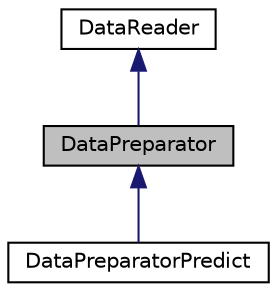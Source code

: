 digraph "DataPreparator"
{
  edge [fontname="Helvetica",fontsize="10",labelfontname="Helvetica",labelfontsize="10"];
  node [fontname="Helvetica",fontsize="10",shape=record];
  Node0 [label="DataPreparator",height=0.2,width=0.4,color="black", fillcolor="grey75", style="filled", fontcolor="black"];
  Node1 -> Node0 [dir="back",color="midnightblue",fontsize="10",style="solid",fontname="Helvetica"];
  Node1 [label="DataReader",height=0.2,width=0.4,color="black", fillcolor="white", style="filled",URL="$classDataReader.html"];
  Node0 -> Node2 [dir="back",color="midnightblue",fontsize="10",style="solid",fontname="Helvetica"];
  Node2 [label="DataPreparatorPredict",height=0.2,width=0.4,color="black", fillcolor="white", style="filled",URL="$classDataPreparatorPredict.html"];
}
